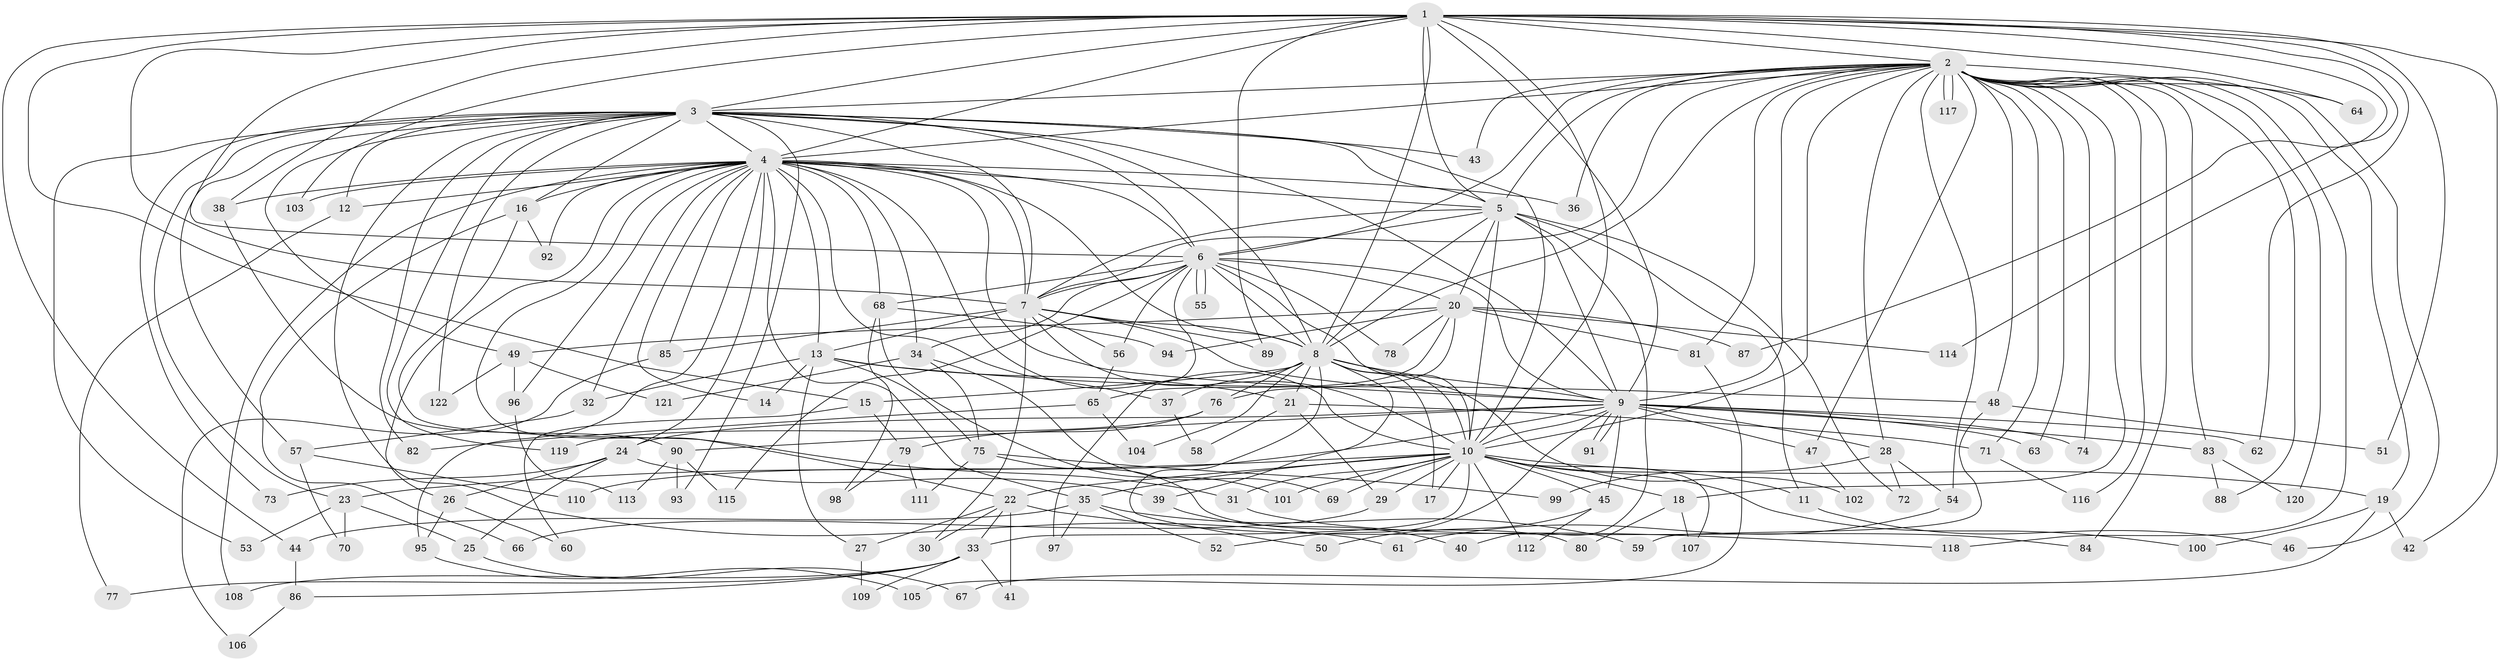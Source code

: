 // coarse degree distribution, {19: 0.010752688172043012, 31: 0.010752688172043012, 23: 0.010752688172043012, 29: 0.010752688172043012, 13: 0.03225806451612903, 17: 0.010752688172043012, 16: 0.010752688172043012, 21: 0.010752688172043012, 24: 0.010752688172043012, 3: 0.16129032258064516, 11: 0.010752688172043012, 2: 0.4946236559139785, 4: 0.0967741935483871, 5: 0.06451612903225806, 7: 0.021505376344086023, 6: 0.021505376344086023, 1: 0.010752688172043012}
// Generated by graph-tools (version 1.1) at 2025/41/03/06/25 10:41:35]
// undirected, 122 vertices, 269 edges
graph export_dot {
graph [start="1"]
  node [color=gray90,style=filled];
  1;
  2;
  3;
  4;
  5;
  6;
  7;
  8;
  9;
  10;
  11;
  12;
  13;
  14;
  15;
  16;
  17;
  18;
  19;
  20;
  21;
  22;
  23;
  24;
  25;
  26;
  27;
  28;
  29;
  30;
  31;
  32;
  33;
  34;
  35;
  36;
  37;
  38;
  39;
  40;
  41;
  42;
  43;
  44;
  45;
  46;
  47;
  48;
  49;
  50;
  51;
  52;
  53;
  54;
  55;
  56;
  57;
  58;
  59;
  60;
  61;
  62;
  63;
  64;
  65;
  66;
  67;
  68;
  69;
  70;
  71;
  72;
  73;
  74;
  75;
  76;
  77;
  78;
  79;
  80;
  81;
  82;
  83;
  84;
  85;
  86;
  87;
  88;
  89;
  90;
  91;
  92;
  93;
  94;
  95;
  96;
  97;
  98;
  99;
  100;
  101;
  102;
  103;
  104;
  105;
  106;
  107;
  108;
  109;
  110;
  111;
  112;
  113;
  114;
  115;
  116;
  117;
  118;
  119;
  120;
  121;
  122;
  1 -- 2;
  1 -- 3;
  1 -- 4;
  1 -- 5;
  1 -- 6;
  1 -- 7;
  1 -- 8;
  1 -- 9;
  1 -- 10;
  1 -- 15;
  1 -- 38;
  1 -- 42;
  1 -- 44;
  1 -- 51;
  1 -- 62;
  1 -- 64;
  1 -- 87;
  1 -- 89;
  1 -- 103;
  1 -- 114;
  2 -- 3;
  2 -- 4;
  2 -- 5;
  2 -- 6;
  2 -- 7;
  2 -- 8;
  2 -- 9;
  2 -- 10;
  2 -- 18;
  2 -- 19;
  2 -- 28;
  2 -- 36;
  2 -- 43;
  2 -- 46;
  2 -- 47;
  2 -- 48;
  2 -- 54;
  2 -- 63;
  2 -- 64;
  2 -- 71;
  2 -- 74;
  2 -- 81;
  2 -- 83;
  2 -- 84;
  2 -- 88;
  2 -- 116;
  2 -- 117;
  2 -- 117;
  2 -- 118;
  2 -- 120;
  3 -- 4;
  3 -- 5;
  3 -- 6;
  3 -- 7;
  3 -- 8;
  3 -- 9;
  3 -- 10;
  3 -- 12;
  3 -- 16;
  3 -- 23;
  3 -- 43;
  3 -- 49;
  3 -- 53;
  3 -- 57;
  3 -- 61;
  3 -- 73;
  3 -- 82;
  3 -- 93;
  3 -- 119;
  3 -- 122;
  4 -- 5;
  4 -- 6;
  4 -- 7;
  4 -- 8;
  4 -- 9;
  4 -- 10;
  4 -- 12;
  4 -- 13;
  4 -- 14;
  4 -- 16;
  4 -- 22;
  4 -- 24;
  4 -- 26;
  4 -- 32;
  4 -- 34;
  4 -- 35;
  4 -- 36;
  4 -- 37;
  4 -- 38;
  4 -- 68;
  4 -- 85;
  4 -- 92;
  4 -- 95;
  4 -- 96;
  4 -- 103;
  4 -- 108;
  5 -- 6;
  5 -- 7;
  5 -- 8;
  5 -- 9;
  5 -- 10;
  5 -- 11;
  5 -- 20;
  5 -- 40;
  5 -- 72;
  6 -- 7;
  6 -- 8;
  6 -- 9;
  6 -- 10;
  6 -- 20;
  6 -- 34;
  6 -- 55;
  6 -- 55;
  6 -- 56;
  6 -- 68;
  6 -- 78;
  6 -- 97;
  6 -- 115;
  7 -- 8;
  7 -- 9;
  7 -- 10;
  7 -- 13;
  7 -- 30;
  7 -- 56;
  7 -- 85;
  7 -- 89;
  8 -- 9;
  8 -- 10;
  8 -- 15;
  8 -- 17;
  8 -- 21;
  8 -- 37;
  8 -- 39;
  8 -- 50;
  8 -- 76;
  8 -- 102;
  8 -- 104;
  9 -- 10;
  9 -- 24;
  9 -- 28;
  9 -- 45;
  9 -- 47;
  9 -- 52;
  9 -- 62;
  9 -- 63;
  9 -- 74;
  9 -- 83;
  9 -- 90;
  9 -- 91;
  9 -- 91;
  9 -- 110;
  10 -- 11;
  10 -- 17;
  10 -- 18;
  10 -- 19;
  10 -- 22;
  10 -- 23;
  10 -- 29;
  10 -- 31;
  10 -- 33;
  10 -- 35;
  10 -- 45;
  10 -- 69;
  10 -- 100;
  10 -- 101;
  10 -- 107;
  10 -- 112;
  11 -- 46;
  12 -- 77;
  13 -- 14;
  13 -- 21;
  13 -- 27;
  13 -- 32;
  13 -- 48;
  13 -- 75;
  15 -- 60;
  15 -- 79;
  16 -- 31;
  16 -- 66;
  16 -- 92;
  18 -- 80;
  18 -- 107;
  19 -- 42;
  19 -- 67;
  19 -- 100;
  20 -- 49;
  20 -- 65;
  20 -- 76;
  20 -- 78;
  20 -- 81;
  20 -- 87;
  20 -- 94;
  20 -- 114;
  21 -- 29;
  21 -- 58;
  21 -- 71;
  22 -- 27;
  22 -- 30;
  22 -- 33;
  22 -- 41;
  22 -- 118;
  23 -- 25;
  23 -- 53;
  23 -- 70;
  24 -- 25;
  24 -- 26;
  24 -- 39;
  24 -- 73;
  25 -- 67;
  26 -- 60;
  26 -- 95;
  27 -- 109;
  28 -- 54;
  28 -- 72;
  28 -- 99;
  29 -- 66;
  31 -- 84;
  32 -- 57;
  33 -- 41;
  33 -- 77;
  33 -- 86;
  33 -- 108;
  33 -- 109;
  34 -- 69;
  34 -- 75;
  34 -- 121;
  35 -- 44;
  35 -- 52;
  35 -- 59;
  35 -- 97;
  37 -- 58;
  38 -- 90;
  39 -- 40;
  44 -- 86;
  45 -- 50;
  45 -- 112;
  47 -- 102;
  48 -- 51;
  48 -- 59;
  49 -- 96;
  49 -- 121;
  49 -- 122;
  54 -- 61;
  56 -- 65;
  57 -- 70;
  57 -- 110;
  65 -- 82;
  65 -- 104;
  68 -- 94;
  68 -- 98;
  68 -- 101;
  71 -- 116;
  75 -- 80;
  75 -- 99;
  75 -- 111;
  76 -- 79;
  76 -- 119;
  79 -- 98;
  79 -- 111;
  81 -- 105;
  83 -- 88;
  83 -- 120;
  85 -- 106;
  86 -- 106;
  90 -- 93;
  90 -- 113;
  90 -- 115;
  95 -- 105;
  96 -- 113;
}
